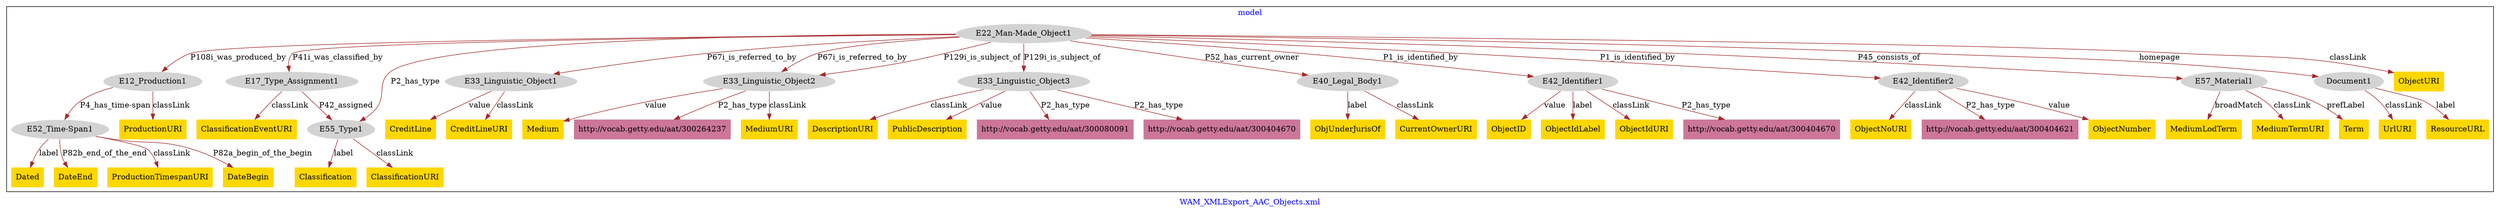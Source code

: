 digraph n0 {
fontcolor="blue"
remincross="true"
label="WAM_XMLExport_AAC_Objects.xml"
subgraph cluster {
label="model"
n2[style="filled",color="white",fillcolor="lightgray",label="E12_Production1"];
n3[style="filled",color="white",fillcolor="lightgray",label="E52_Time-Span1"];
n4[style="filled",color="white",fillcolor="lightgray",label="E17_Type_Assignment1"];
n5[style="filled",color="white",fillcolor="lightgray",label="E55_Type1"];
n6[style="filled",color="white",fillcolor="lightgray",label="E22_Man-Made_Object1"];
n7[style="filled",color="white",fillcolor="lightgray",label="E33_Linguistic_Object1"];
n8[style="filled",color="white",fillcolor="lightgray",label="E33_Linguistic_Object2"];
n9[style="filled",color="white",fillcolor="lightgray",label="E33_Linguistic_Object3"];
n10[style="filled",color="white",fillcolor="lightgray",label="E40_Legal_Body1"];
n11[style="filled",color="white",fillcolor="lightgray",label="E42_Identifier1"];
n12[style="filled",color="white",fillcolor="lightgray",label="E42_Identifier2"];
n13[style="filled",color="white",fillcolor="lightgray",label="E57_Material1"];
n14[style="filled",color="white",fillcolor="lightgray",label="Document1"];
n15[shape="plaintext",style="filled",fillcolor="gold",label="ObjectID"];
n16[shape="plaintext",style="filled",fillcolor="gold",label="UrlURI"];
n17[shape="plaintext",style="filled",fillcolor="gold",label="ObjectNumber"];
n18[shape="plaintext",style="filled",fillcolor="gold",label="DescriptionURI"];
n19[shape="plaintext",style="filled",fillcolor="gold",label="ObjectURI"];
n20[shape="plaintext",style="filled",fillcolor="gold",label="ObjectNoURI"];
n21[shape="plaintext",style="filled",fillcolor="gold",label="ProductionURI"];
n22[shape="plaintext",style="filled",fillcolor="gold",label="CreditLine"];
n23[shape="plaintext",style="filled",fillcolor="gold",label="Classification"];
n24[shape="plaintext",style="filled",fillcolor="gold",label="ObjUnderJurisOf"];
n25[shape="plaintext",style="filled",fillcolor="gold",label="CurrentOwnerURI"];
n26[shape="plaintext",style="filled",fillcolor="gold",label="CreditLineURI"];
n27[shape="plaintext",style="filled",fillcolor="gold",label="Term"];
n28[shape="plaintext",style="filled",fillcolor="gold",label="ProductionTimespanURI"];
n29[shape="plaintext",style="filled",fillcolor="gold",label="PublicDescription"];
n30[shape="plaintext",style="filled",fillcolor="gold",label="ResourceURL"];
n31[shape="plaintext",style="filled",fillcolor="gold",label="MediumLodTerm"];
n32[shape="plaintext",style="filled",fillcolor="gold",label="DateBegin"];
n33[shape="plaintext",style="filled",fillcolor="gold",label="Dated"];
n34[shape="plaintext",style="filled",fillcolor="gold",label="DateEnd"];
n35[shape="plaintext",style="filled",fillcolor="gold",label="ObjectIdLabel"];
n36[shape="plaintext",style="filled",fillcolor="gold",label="MediumURI"];
n37[shape="plaintext",style="filled",fillcolor="gold",label="ClassificationEventURI"];
n38[shape="plaintext",style="filled",fillcolor="gold",label="MediumTermURI"];
n39[shape="plaintext",style="filled",fillcolor="gold",label="Medium"];
n40[shape="plaintext",style="filled",fillcolor="gold",label="ObjectIdURI"];
n41[shape="plaintext",style="filled",fillcolor="gold",label="ClassificationURI"];
n42[shape="plaintext",style="filled",fillcolor="#CC7799",label="http://vocab.getty.edu/aat/300080091"];
n43[shape="plaintext",style="filled",fillcolor="#CC7799",label="http://vocab.getty.edu/aat/300404670"];
n44[shape="plaintext",style="filled",fillcolor="#CC7799",label="http://vocab.getty.edu/aat/300264237"];
n45[shape="plaintext",style="filled",fillcolor="#CC7799",label="http://vocab.getty.edu/aat/300404670"];
n46[shape="plaintext",style="filled",fillcolor="#CC7799",label="http://vocab.getty.edu/aat/300404621"];
}
n2 -> n3[color="brown",fontcolor="black",label="P4_has_time-span"]
n4 -> n5[color="brown",fontcolor="black",label="P42_assigned"]
n6 -> n2[color="brown",fontcolor="black",label="P108i_was_produced_by"]
n6 -> n4[color="brown",fontcolor="black",label="P41i_was_classified_by"]
n6 -> n7[color="brown",fontcolor="black",label="P67i_is_referred_to_by"]
n6 -> n8[color="brown",fontcolor="black",label="P67i_is_referred_to_by"]
n6 -> n9[color="brown",fontcolor="black",label="P129i_is_subject_of"]
n6 -> n10[color="brown",fontcolor="black",label="P52_has_current_owner"]
n6 -> n11[color="brown",fontcolor="black",label="P1_is_identified_by"]
n6 -> n12[color="brown",fontcolor="black",label="P1_is_identified_by"]
n6 -> n13[color="brown",fontcolor="black",label="P45_consists_of"]
n6 -> n14[color="brown",fontcolor="black",label="homepage"]
n11 -> n15[color="brown",fontcolor="black",label="value"]
n14 -> n16[color="brown",fontcolor="black",label="classLink"]
n12 -> n17[color="brown",fontcolor="black",label="value"]
n9 -> n18[color="brown",fontcolor="black",label="classLink"]
n6 -> n19[color="brown",fontcolor="black",label="classLink"]
n12 -> n20[color="brown",fontcolor="black",label="classLink"]
n2 -> n21[color="brown",fontcolor="black",label="classLink"]
n7 -> n22[color="brown",fontcolor="black",label="value"]
n5 -> n23[color="brown",fontcolor="black",label="label"]
n10 -> n24[color="brown",fontcolor="black",label="label"]
n10 -> n25[color="brown",fontcolor="black",label="classLink"]
n7 -> n26[color="brown",fontcolor="black",label="classLink"]
n13 -> n27[color="brown",fontcolor="black",label="prefLabel"]
n3 -> n28[color="brown",fontcolor="black",label="classLink"]
n9 -> n29[color="brown",fontcolor="black",label="value"]
n14 -> n30[color="brown",fontcolor="black",label="label"]
n13 -> n31[color="brown",fontcolor="black",label="broadMatch"]
n3 -> n32[color="brown",fontcolor="black",label="P82a_begin_of_the_begin"]
n3 -> n33[color="brown",fontcolor="black",label="label"]
n3 -> n34[color="brown",fontcolor="black",label="P82b_end_of_the_end"]
n11 -> n35[color="brown",fontcolor="black",label="label"]
n8 -> n36[color="brown",fontcolor="black",label="classLink"]
n4 -> n37[color="brown",fontcolor="black",label="classLink"]
n13 -> n38[color="brown",fontcolor="black",label="classLink"]
n8 -> n39[color="brown",fontcolor="black",label="value"]
n11 -> n40[color="brown",fontcolor="black",label="classLink"]
n5 -> n41[color="brown",fontcolor="black",label="classLink"]
n9 -> n42[color="brown",fontcolor="black",label="P2_has_type"]
n9 -> n43[color="brown",fontcolor="black",label="P2_has_type"]
n6 -> n8[color="brown",fontcolor="black",label="P129i_is_subject_of"]
n6 -> n5[color="brown",fontcolor="black",label="P2_has_type"]
n8 -> n44[color="brown",fontcolor="black",label="P2_has_type"]
n11 -> n45[color="brown",fontcolor="black",label="P2_has_type"]
n12 -> n46[color="brown",fontcolor="black",label="P2_has_type"]
}
